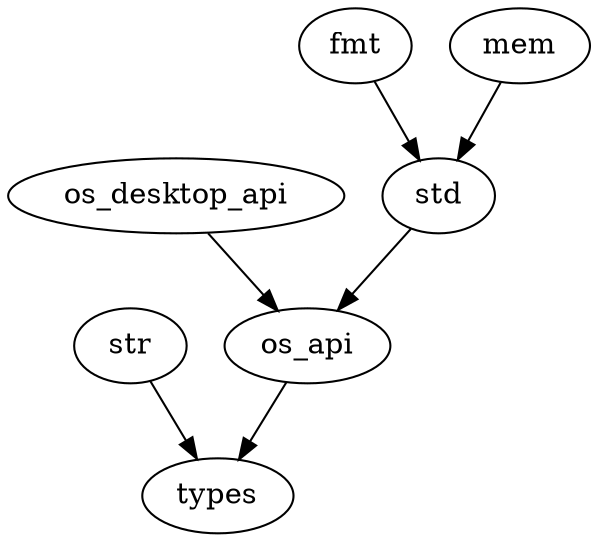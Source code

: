 digraph {
    std -> os_api -> types;
    fmt -> std;
    str -> types
    mem -> std
    os_desktop_api -> os_api
}
